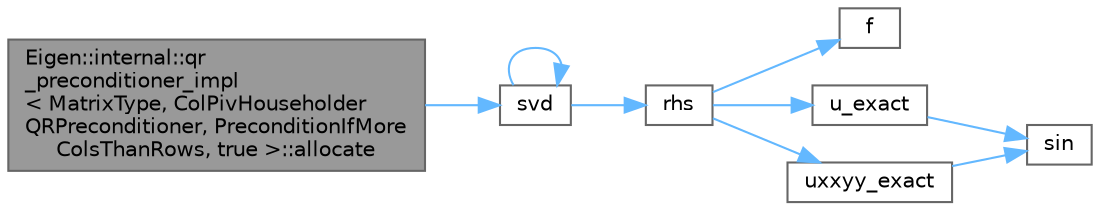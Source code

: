digraph "Eigen::internal::qr_preconditioner_impl&lt; MatrixType, ColPivHouseholderQRPreconditioner, PreconditionIfMoreColsThanRows, true &gt;::allocate"
{
 // LATEX_PDF_SIZE
  bgcolor="transparent";
  edge [fontname=Helvetica,fontsize=10,labelfontname=Helvetica,labelfontsize=10];
  node [fontname=Helvetica,fontsize=10,shape=box,height=0.2,width=0.4];
  rankdir="LR";
  Node1 [id="Node000001",label="Eigen::internal::qr\l_preconditioner_impl\l\< MatrixType, ColPivHouseholder\lQRPreconditioner, PreconditionIfMore\lColsThanRows, true \>::allocate",height=0.2,width=0.4,color="gray40", fillcolor="grey60", style="filled", fontcolor="black",tooltip=" "];
  Node1 -> Node2 [id="edge9_Node000001_Node000002",color="steelblue1",style="solid",tooltip=" "];
  Node2 [id="Node000002",label="svd",height=0.2,width=0.4,color="grey40", fillcolor="white", style="filled",URL="$_jacobi_s_v_d__basic_8cpp.html#a961ad48248cad814fa628db8adefbd42",tooltip=" "];
  Node2 -> Node3 [id="edge10_Node000002_Node000003",color="steelblue1",style="solid",tooltip=" "];
  Node3 [id="Node000003",label="rhs",height=0.2,width=0.4,color="grey40", fillcolor="white", style="filled",URL="$poisson_8cpp.html#a38c677f5cc4e47bc7505aef707c1bb83",tooltip=" "];
  Node3 -> Node4 [id="edge11_Node000003_Node000004",color="steelblue1",style="solid",tooltip=" "];
  Node4 [id="Node000004",label="f",height=0.2,width=0.4,color="grey40", fillcolor="white", style="filled",URL="$cxx11__tensor__map_8cpp.html#a7f507fea02198f6cb81c86640c7b1a4e",tooltip=" "];
  Node3 -> Node5 [id="edge12_Node000003_Node000005",color="steelblue1",style="solid",tooltip=" "];
  Node5 [id="Node000005",label="u_exact",height=0.2,width=0.4,color="grey40", fillcolor="white", style="filled",URL="$poisson_8cpp.html#a06fc16c4676f839f8de736a6791b6862",tooltip=" "];
  Node5 -> Node6 [id="edge13_Node000005_Node000006",color="steelblue1",style="solid",tooltip=" "];
  Node6 [id="Node000006",label="sin",height=0.2,width=0.4,color="grey40", fillcolor="white", style="filled",URL="$_array_cwise_unary_ops_8h.html#a9cfb0ea58bd813510a9e2db18a5e49f0",tooltip=" "];
  Node3 -> Node7 [id="edge14_Node000003_Node000007",color="steelblue1",style="solid",tooltip=" "];
  Node7 [id="Node000007",label="uxxyy_exact",height=0.2,width=0.4,color="grey40", fillcolor="white", style="filled",URL="$poisson_8cpp.html#a557a61cf12d143424a35123b14048a22",tooltip=" "];
  Node7 -> Node6 [id="edge15_Node000007_Node000006",color="steelblue1",style="solid",tooltip=" "];
  Node2 -> Node2 [id="edge16_Node000002_Node000002",color="steelblue1",style="solid",tooltip=" "];
}
